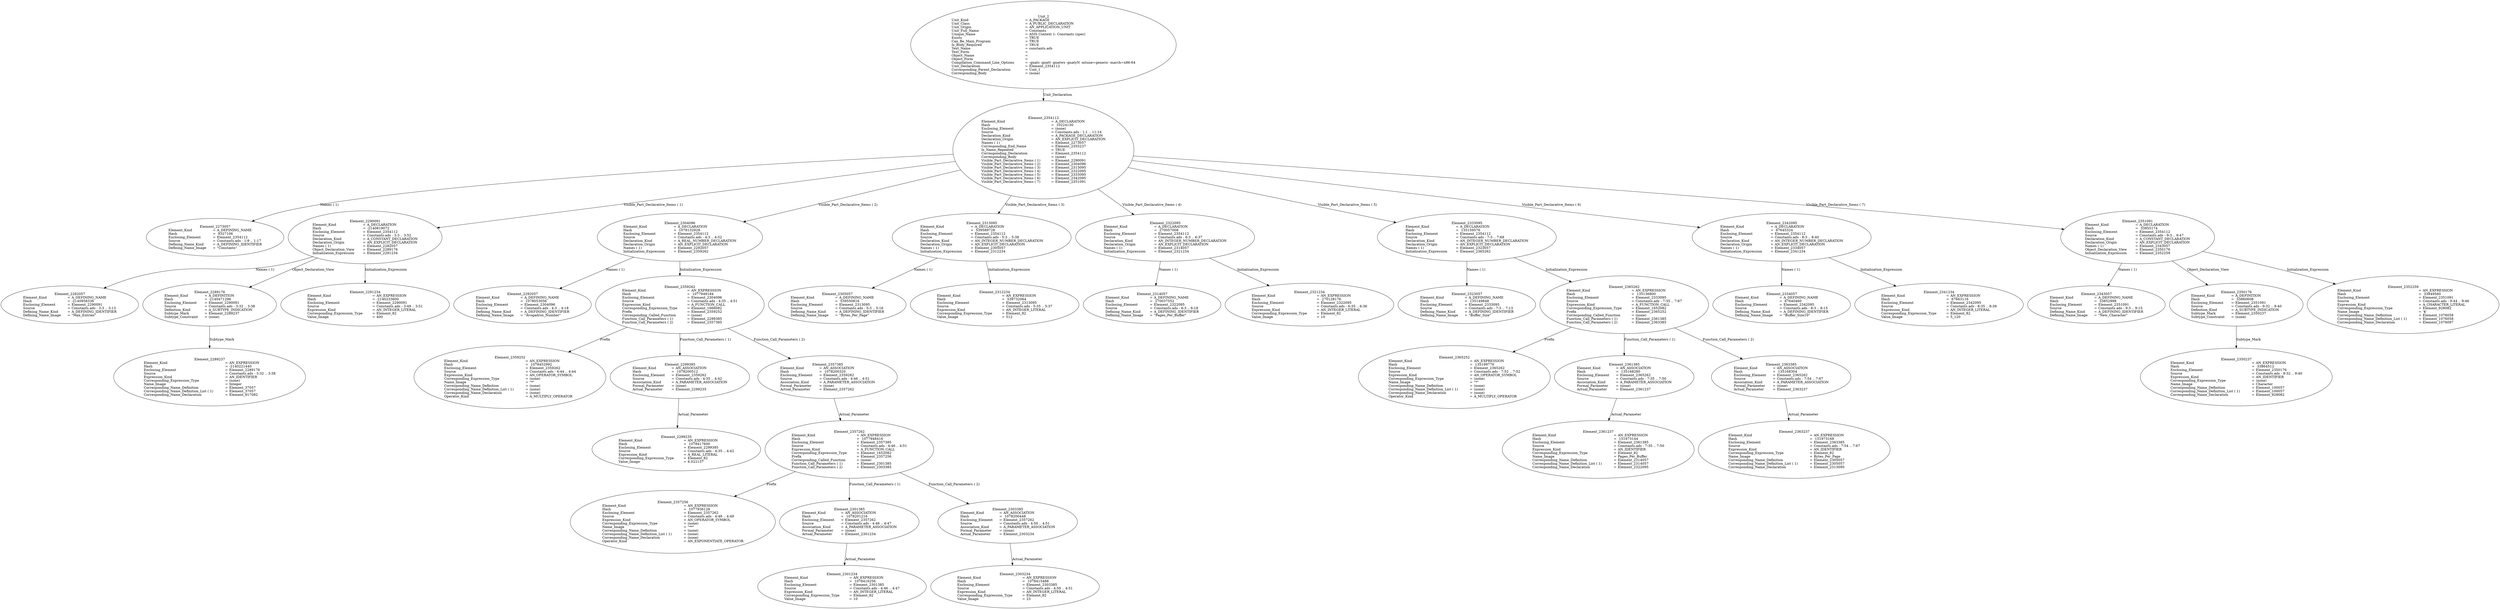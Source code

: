 digraph "constants.adt" {
  Unit_2 -> Element_2354112
      [ label=Unit_Declaration ];
  Unit_2
      [ label=<<TABLE BORDER="0" CELLBORDER="0" CELLSPACING="0" CELLPADDING="0"> 
          <TR><TD COLSPAN="3">Unit_2</TD></TR>
          <TR><TD ALIGN="LEFT">Unit_Kind   </TD><TD> = </TD><TD ALIGN="LEFT">A_PACKAGE</TD></TR>
          <TR><TD ALIGN="LEFT">Unit_Class   </TD><TD> = </TD><TD ALIGN="LEFT">A_PUBLIC_DECLARATION</TD></TR>
          <TR><TD ALIGN="LEFT">Unit_Origin   </TD><TD> = </TD><TD ALIGN="LEFT">AN_APPLICATION_UNIT</TD></TR>
          <TR><TD ALIGN="LEFT">Unit_Full_Name    </TD><TD> = </TD><TD ALIGN="LEFT">Constants</TD></TR>
          <TR><TD ALIGN="LEFT">Unique_Name   </TD><TD> = </TD><TD ALIGN="LEFT">ASIS Context 1: Constants (spec)</TD></TR>
          <TR><TD ALIGN="LEFT">Exists  </TD><TD> = </TD><TD ALIGN="LEFT">TRUE</TD></TR>
          <TR><TD ALIGN="LEFT">Can_Be_Main_Program     </TD><TD> = </TD><TD ALIGN="LEFT">TRUE</TD></TR>
          <TR><TD ALIGN="LEFT">Is_Body_Required     </TD><TD> = </TD><TD ALIGN="LEFT">TRUE</TD></TR>
          <TR><TD ALIGN="LEFT">Text_Name   </TD><TD> = </TD><TD ALIGN="LEFT">constants.ads</TD></TR>
          <TR><TD ALIGN="LEFT">Text_Form   </TD><TD> = </TD><TD ALIGN="LEFT"></TD></TR>
          <TR><TD ALIGN="LEFT">Object_Name   </TD><TD> = </TD><TD ALIGN="LEFT"></TD></TR>
          <TR><TD ALIGN="LEFT">Object_Form   </TD><TD> = </TD><TD ALIGN="LEFT"></TD></TR>
          <TR><TD ALIGN="LEFT">Compilation_Command_Line_Options         </TD><TD> = </TD><TD ALIGN="LEFT">-gnatc -gnatt -gnatws -gnatyN -mtune=generic -march=x86-64</TD></TR>
          <TR><TD ALIGN="LEFT">Unit_Declaration     </TD><TD> = </TD><TD ALIGN="LEFT">Element_2354112</TD></TR>
          <TR><TD ALIGN="LEFT">Corresponding_Parent_Declaration         </TD><TD> = </TD><TD ALIGN="LEFT">Unit_1</TD></TR>
          <TR><TD ALIGN="LEFT">Corresponding_Body     </TD><TD> = </TD><TD ALIGN="LEFT">(none)</TD></TR>
          </TABLE>> ];
  Element_2354112 -> Element_2273057
      [ label="Names ( 1)" ];
  Element_2354112 -> Element_2290091
      [ label="Visible_Part_Declarative_Items ( 1)" ];
  Element_2354112 -> Element_2304096
      [ label="Visible_Part_Declarative_Items ( 2)" ];
  Element_2354112 -> Element_2313095
      [ label="Visible_Part_Declarative_Items ( 3)" ];
  Element_2354112 -> Element_2322095
      [ label="Visible_Part_Declarative_Items ( 4)" ];
  Element_2354112 -> Element_2333095
      [ label="Visible_Part_Declarative_Items ( 5)" ];
  Element_2354112 -> Element_2342095
      [ label="Visible_Part_Declarative_Items ( 6)" ];
  Element_2354112 -> Element_2351091
      [ label="Visible_Part_Declarative_Items ( 7)" ];
  Element_2354112
      [ label=<<TABLE BORDER="0" CELLBORDER="0" CELLSPACING="0" CELLPADDING="0"> 
          <TR><TD COLSPAN="3">Element_2354112</TD></TR>
          <TR><TD ALIGN="LEFT">Element_Kind    </TD><TD> = </TD><TD ALIGN="LEFT">A_DECLARATION</TD></TR>
          <TR><TD ALIGN="LEFT">Hash  </TD><TD> = </TD><TD ALIGN="LEFT"> 10224130</TD></TR>
          <TR><TD ALIGN="LEFT">Enclosing_Element     </TD><TD> = </TD><TD ALIGN="LEFT">(none)</TD></TR>
          <TR><TD ALIGN="LEFT">Source  </TD><TD> = </TD><TD ALIGN="LEFT">Constants.ads - 1:1 .. 11:14</TD></TR>
          <TR><TD ALIGN="LEFT">Declaration_Kind     </TD><TD> = </TD><TD ALIGN="LEFT">A_PACKAGE_DECLARATION</TD></TR>
          <TR><TD ALIGN="LEFT">Declaration_Origin     </TD><TD> = </TD><TD ALIGN="LEFT">AN_EXPLICIT_DECLARATION</TD></TR>
          <TR><TD ALIGN="LEFT">Names ( 1)   </TD><TD> = </TD><TD ALIGN="LEFT">Element_2273057</TD></TR>
          <TR><TD ALIGN="LEFT">Corresponding_End_Name      </TD><TD> = </TD><TD ALIGN="LEFT">Element_2355237</TD></TR>
          <TR><TD ALIGN="LEFT">Is_Name_Repeated     </TD><TD> = </TD><TD ALIGN="LEFT">TRUE</TD></TR>
          <TR><TD ALIGN="LEFT">Corresponding_Declaration       </TD><TD> = </TD><TD ALIGN="LEFT">Element_2354112</TD></TR>
          <TR><TD ALIGN="LEFT">Corresponding_Body     </TD><TD> = </TD><TD ALIGN="LEFT">(none)</TD></TR>
          <TR><TD ALIGN="LEFT">Visible_Part_Declarative_Items ( 1)         </TD><TD> = </TD><TD ALIGN="LEFT">Element_2290091</TD></TR>
          <TR><TD ALIGN="LEFT">Visible_Part_Declarative_Items ( 2)         </TD><TD> = </TD><TD ALIGN="LEFT">Element_2304096</TD></TR>
          <TR><TD ALIGN="LEFT">Visible_Part_Declarative_Items ( 3)         </TD><TD> = </TD><TD ALIGN="LEFT">Element_2313095</TD></TR>
          <TR><TD ALIGN="LEFT">Visible_Part_Declarative_Items ( 4)         </TD><TD> = </TD><TD ALIGN="LEFT">Element_2322095</TD></TR>
          <TR><TD ALIGN="LEFT">Visible_Part_Declarative_Items ( 5)         </TD><TD> = </TD><TD ALIGN="LEFT">Element_2333095</TD></TR>
          <TR><TD ALIGN="LEFT">Visible_Part_Declarative_Items ( 6)         </TD><TD> = </TD><TD ALIGN="LEFT">Element_2342095</TD></TR>
          <TR><TD ALIGN="LEFT">Visible_Part_Declarative_Items ( 7)         </TD><TD> = </TD><TD ALIGN="LEFT">Element_2351091</TD></TR>
          </TABLE>> ];
  Element_2273057
      [ label=<<TABLE BORDER="0" CELLBORDER="0" CELLSPACING="0" CELLPADDING="0"> 
          <TR><TD COLSPAN="3">Element_2273057</TD></TR>
          <TR><TD ALIGN="LEFT">Element_Kind    </TD><TD> = </TD><TD ALIGN="LEFT">A_DEFINING_NAME</TD></TR>
          <TR><TD ALIGN="LEFT">Hash  </TD><TD> = </TD><TD ALIGN="LEFT"> 9327106</TD></TR>
          <TR><TD ALIGN="LEFT">Enclosing_Element     </TD><TD> = </TD><TD ALIGN="LEFT">Element_2354112</TD></TR>
          <TR><TD ALIGN="LEFT">Source  </TD><TD> = </TD><TD ALIGN="LEFT">Constants.ads - 1:9 .. 1:17</TD></TR>
          <TR><TD ALIGN="LEFT">Defining_Name_Kind     </TD><TD> = </TD><TD ALIGN="LEFT">A_DEFINING_IDENTIFIER</TD></TR>
          <TR><TD ALIGN="LEFT">Defining_Name_Image     </TD><TD> = </TD><TD ALIGN="LEFT">"Constants"</TD></TR>
          </TABLE>> ];
  Element_2290091 -> Element_2282057
      [ label="Names ( 1)" ];
  Element_2290091 -> Element_2289176
      [ label=Object_Declaration_View ];
  Element_2290091 -> Element_2291234
      [ label=Initialization_Expression ];
  Element_2290091
      [ label=<<TABLE BORDER="0" CELLBORDER="0" CELLSPACING="0" CELLPADDING="0"> 
          <TR><TD COLSPAN="3">Element_2290091</TD></TR>
          <TR><TD ALIGN="LEFT">Element_Kind    </TD><TD> = </TD><TD ALIGN="LEFT">A_DECLARATION</TD></TR>
          <TR><TD ALIGN="LEFT">Hash  </TD><TD> = </TD><TD ALIGN="LEFT">-2140819072</TD></TR>
          <TR><TD ALIGN="LEFT">Enclosing_Element     </TD><TD> = </TD><TD ALIGN="LEFT">Element_2354112</TD></TR>
          <TR><TD ALIGN="LEFT">Source  </TD><TD> = </TD><TD ALIGN="LEFT">Constants.ads - 3:3 .. 3:52</TD></TR>
          <TR><TD ALIGN="LEFT">Declaration_Kind     </TD><TD> = </TD><TD ALIGN="LEFT">A_CONSTANT_DECLARATION</TD></TR>
          <TR><TD ALIGN="LEFT">Declaration_Origin     </TD><TD> = </TD><TD ALIGN="LEFT">AN_EXPLICIT_DECLARATION</TD></TR>
          <TR><TD ALIGN="LEFT">Names ( 1)   </TD><TD> = </TD><TD ALIGN="LEFT">Element_2282057</TD></TR>
          <TR><TD ALIGN="LEFT">Object_Declaration_View      </TD><TD> = </TD><TD ALIGN="LEFT">Element_2289176</TD></TR>
          <TR><TD ALIGN="LEFT">Initialization_Expression       </TD><TD> = </TD><TD ALIGN="LEFT">Element_2291234</TD></TR>
          </TABLE>> ];
  Element_2282057
      [ label=<<TABLE BORDER="0" CELLBORDER="0" CELLSPACING="0" CELLPADDING="0"> 
          <TR><TD COLSPAN="3">Element_2282057</TD></TR>
          <TR><TD ALIGN="LEFT">Element_Kind    </TD><TD> = </TD><TD ALIGN="LEFT">A_DEFINING_NAME</TD></TR>
          <TR><TD ALIGN="LEFT">Hash  </TD><TD> = </TD><TD ALIGN="LEFT">-2140958336</TD></TR>
          <TR><TD ALIGN="LEFT">Enclosing_Element     </TD><TD> = </TD><TD ALIGN="LEFT">Element_2290091</TD></TR>
          <TR><TD ALIGN="LEFT">Source  </TD><TD> = </TD><TD ALIGN="LEFT">Constants.ads - 3:3 .. 3:13</TD></TR>
          <TR><TD ALIGN="LEFT">Defining_Name_Kind     </TD><TD> = </TD><TD ALIGN="LEFT">A_DEFINING_IDENTIFIER</TD></TR>
          <TR><TD ALIGN="LEFT">Defining_Name_Image     </TD><TD> = </TD><TD ALIGN="LEFT">"Max_Entries"</TD></TR>
          </TABLE>> ];
  Element_2289176 -> Element_2289237
      [ label=Subtype_Mark ];
  Element_2289176
      [ label=<<TABLE BORDER="0" CELLBORDER="0" CELLSPACING="0" CELLPADDING="0"> 
          <TR><TD COLSPAN="3">Element_2289176</TD></TR>
          <TR><TD ALIGN="LEFT">Element_Kind    </TD><TD> = </TD><TD ALIGN="LEFT">A_DEFINITION</TD></TR>
          <TR><TD ALIGN="LEFT">Hash  </TD><TD> = </TD><TD ALIGN="LEFT">-2140471296</TD></TR>
          <TR><TD ALIGN="LEFT">Enclosing_Element     </TD><TD> = </TD><TD ALIGN="LEFT">Element_2290091</TD></TR>
          <TR><TD ALIGN="LEFT">Source  </TD><TD> = </TD><TD ALIGN="LEFT">Constants.ads - 3:32 .. 3:38</TD></TR>
          <TR><TD ALIGN="LEFT">Definition_Kind    </TD><TD> = </TD><TD ALIGN="LEFT">A_SUBTYPE_INDICATION</TD></TR>
          <TR><TD ALIGN="LEFT">Subtype_Mark    </TD><TD> = </TD><TD ALIGN="LEFT">Element_2289237</TD></TR>
          <TR><TD ALIGN="LEFT">Subtype_Constraint     </TD><TD> = </TD><TD ALIGN="LEFT">(none)</TD></TR>
          </TABLE>> ];
  Element_2289237
      [ label=<<TABLE BORDER="0" CELLBORDER="0" CELLSPACING="0" CELLPADDING="0"> 
          <TR><TD COLSPAN="3">Element_2289237</TD></TR>
          <TR><TD ALIGN="LEFT">Element_Kind    </TD><TD> = </TD><TD ALIGN="LEFT">AN_EXPRESSION</TD></TR>
          <TR><TD ALIGN="LEFT">Hash  </TD><TD> = </TD><TD ALIGN="LEFT">-2140221440</TD></TR>
          <TR><TD ALIGN="LEFT">Enclosing_Element     </TD><TD> = </TD><TD ALIGN="LEFT">Element_2289176</TD></TR>
          <TR><TD ALIGN="LEFT">Source  </TD><TD> = </TD><TD ALIGN="LEFT">Constants.ads - 3:32 .. 3:38</TD></TR>
          <TR><TD ALIGN="LEFT">Expression_Kind    </TD><TD> = </TD><TD ALIGN="LEFT">AN_IDENTIFIER</TD></TR>
          <TR><TD ALIGN="LEFT">Corresponding_Expression_Type        </TD><TD> = </TD><TD ALIGN="LEFT">(none)</TD></TR>
          <TR><TD ALIGN="LEFT">Name_Image   </TD><TD> = </TD><TD ALIGN="LEFT">Integer</TD></TR>
          <TR><TD ALIGN="LEFT">Corresponding_Name_Definition        </TD><TD> = </TD><TD ALIGN="LEFT">Element_37057</TD></TR>
          <TR><TD ALIGN="LEFT">Corresponding_Name_Definition_List ( 1)          </TD><TD> = </TD><TD ALIGN="LEFT">Element_37057</TD></TR>
          <TR><TD ALIGN="LEFT">Corresponding_Name_Declaration        </TD><TD> = </TD><TD ALIGN="LEFT">Element_917082</TD></TR>
          </TABLE>> ];
  Element_2291234
      [ label=<<TABLE BORDER="0" CELLBORDER="0" CELLSPACING="0" CELLPADDING="0"> 
          <TR><TD COLSPAN="3">Element_2291234</TD></TR>
          <TR><TD ALIGN="LEFT">Element_Kind    </TD><TD> = </TD><TD ALIGN="LEFT">AN_EXPRESSION</TD></TR>
          <TR><TD ALIGN="LEFT">Hash  </TD><TD> = </TD><TD ALIGN="LEFT">-2140233600</TD></TR>
          <TR><TD ALIGN="LEFT">Enclosing_Element     </TD><TD> = </TD><TD ALIGN="LEFT">Element_2290091</TD></TR>
          <TR><TD ALIGN="LEFT">Source  </TD><TD> = </TD><TD ALIGN="LEFT">Constants.ads - 3:49 .. 3:51</TD></TR>
          <TR><TD ALIGN="LEFT">Expression_Kind    </TD><TD> = </TD><TD ALIGN="LEFT">AN_INTEGER_LITERAL</TD></TR>
          <TR><TD ALIGN="LEFT">Corresponding_Expression_Type        </TD><TD> = </TD><TD ALIGN="LEFT">Element_82</TD></TR>
          <TR><TD ALIGN="LEFT">Value_Image   </TD><TD> = </TD><TD ALIGN="LEFT">400</TD></TR>
          </TABLE>> ];
  Element_2304096 -> Element_2292057
      [ label="Names ( 1)" ];
  Element_2304096 -> Element_2359262
      [ label=Initialization_Expression ];
  Element_2304096
      [ label=<<TABLE BORDER="0" CELLBORDER="0" CELLSPACING="0" CELLPADDING="0"> 
          <TR><TD COLSPAN="3">Element_2304096</TD></TR>
          <TR><TD ALIGN="LEFT">Element_Kind    </TD><TD> = </TD><TD ALIGN="LEFT">A_DECLARATION</TD></TR>
          <TR><TD ALIGN="LEFT">Hash  </TD><TD> = </TD><TD ALIGN="LEFT"> 1078132928</TD></TR>
          <TR><TD ALIGN="LEFT">Enclosing_Element     </TD><TD> = </TD><TD ALIGN="LEFT">Element_2354112</TD></TR>
          <TR><TD ALIGN="LEFT">Source  </TD><TD> = </TD><TD ALIGN="LEFT">Constants.ads - 4:3 .. 4:52</TD></TR>
          <TR><TD ALIGN="LEFT">Declaration_Kind     </TD><TD> = </TD><TD ALIGN="LEFT">A_REAL_NUMBER_DECLARATION</TD></TR>
          <TR><TD ALIGN="LEFT">Declaration_Origin     </TD><TD> = </TD><TD ALIGN="LEFT">AN_EXPLICIT_DECLARATION</TD></TR>
          <TR><TD ALIGN="LEFT">Names ( 1)   </TD><TD> = </TD><TD ALIGN="LEFT">Element_2292057</TD></TR>
          <TR><TD ALIGN="LEFT">Initialization_Expression       </TD><TD> = </TD><TD ALIGN="LEFT">Element_2359262</TD></TR>
          </TABLE>> ];
  Element_2292057
      [ label=<<TABLE BORDER="0" CELLBORDER="0" CELLSPACING="0" CELLPADDING="0"> 
          <TR><TD COLSPAN="3">Element_2292057</TD></TR>
          <TR><TD ALIGN="LEFT">Element_Kind    </TD><TD> = </TD><TD ALIGN="LEFT">A_DEFINING_NAME</TD></TR>
          <TR><TD ALIGN="LEFT">Hash  </TD><TD> = </TD><TD ALIGN="LEFT"> 1078053056</TD></TR>
          <TR><TD ALIGN="LEFT">Enclosing_Element     </TD><TD> = </TD><TD ALIGN="LEFT">Element_2304096</TD></TR>
          <TR><TD ALIGN="LEFT">Source  </TD><TD> = </TD><TD ALIGN="LEFT">Constants.ads - 4:3 .. 4:18</TD></TR>
          <TR><TD ALIGN="LEFT">Defining_Name_Kind     </TD><TD> = </TD><TD ALIGN="LEFT">A_DEFINING_IDENTIFIER</TD></TR>
          <TR><TD ALIGN="LEFT">Defining_Name_Image     </TD><TD> = </TD><TD ALIGN="LEFT">"Avogadros_Number"</TD></TR>
          </TABLE>> ];
  Element_2359262 -> Element_2359252
      [ label=Prefix ];
  Element_2359262 -> Element_2299385
      [ label="Function_Call_Parameters ( 1)" ];
  Element_2359262 -> Element_2357385
      [ label="Function_Call_Parameters ( 2)" ];
  Element_2359262
      [ label=<<TABLE BORDER="0" CELLBORDER="0" CELLSPACING="0" CELLPADDING="0"> 
          <TR><TD COLSPAN="3">Element_2359262</TD></TR>
          <TR><TD ALIGN="LEFT">Element_Kind    </TD><TD> = </TD><TD ALIGN="LEFT">AN_EXPRESSION</TD></TR>
          <TR><TD ALIGN="LEFT">Hash  </TD><TD> = </TD><TD ALIGN="LEFT"> 1077949184</TD></TR>
          <TR><TD ALIGN="LEFT">Enclosing_Element     </TD><TD> = </TD><TD ALIGN="LEFT">Element_2304096</TD></TR>
          <TR><TD ALIGN="LEFT">Source  </TD><TD> = </TD><TD ALIGN="LEFT">Constants.ads - 4:35 .. 4:51</TD></TR>
          <TR><TD ALIGN="LEFT">Expression_Kind    </TD><TD> = </TD><TD ALIGN="LEFT">A_FUNCTION_CALL</TD></TR>
          <TR><TD ALIGN="LEFT">Corresponding_Expression_Type        </TD><TD> = </TD><TD ALIGN="LEFT">Element_1666082</TD></TR>
          <TR><TD ALIGN="LEFT">Prefix  </TD><TD> = </TD><TD ALIGN="LEFT">Element_2359252</TD></TR>
          <TR><TD ALIGN="LEFT">Corresponding_Called_Function        </TD><TD> = </TD><TD ALIGN="LEFT">(none)</TD></TR>
          <TR><TD ALIGN="LEFT">Function_Call_Parameters ( 1)        </TD><TD> = </TD><TD ALIGN="LEFT">Element_2299385</TD></TR>
          <TR><TD ALIGN="LEFT">Function_Call_Parameters ( 2)        </TD><TD> = </TD><TD ALIGN="LEFT">Element_2357385</TD></TR>
          </TABLE>> ];
  Element_2299385 -> Element_2299235
      [ label=Actual_Parameter ];
  Element_2299385
      [ label=<<TABLE BORDER="0" CELLBORDER="0" CELLSPACING="0" CELLPADDING="0"> 
          <TR><TD COLSPAN="3">Element_2299385</TD></TR>
          <TR><TD ALIGN="LEFT">Element_Kind    </TD><TD> = </TD><TD ALIGN="LEFT">AN_ASSOCIATION</TD></TR>
          <TR><TD ALIGN="LEFT">Hash  </TD><TD> = </TD><TD ALIGN="LEFT"> 1078200512</TD></TR>
          <TR><TD ALIGN="LEFT">Enclosing_Element     </TD><TD> = </TD><TD ALIGN="LEFT">Element_2359262</TD></TR>
          <TR><TD ALIGN="LEFT">Source  </TD><TD> = </TD><TD ALIGN="LEFT">Constants.ads - 4:35 .. 4:42</TD></TR>
          <TR><TD ALIGN="LEFT">Association_Kind     </TD><TD> = </TD><TD ALIGN="LEFT">A_PARAMETER_ASSOCIATION</TD></TR>
          <TR><TD ALIGN="LEFT">Formal_Parameter     </TD><TD> = </TD><TD ALIGN="LEFT">(none)</TD></TR>
          <TR><TD ALIGN="LEFT">Actual_Parameter     </TD><TD> = </TD><TD ALIGN="LEFT">Element_2299235</TD></TR>
          </TABLE>> ];
  Element_2299235
      [ label=<<TABLE BORDER="0" CELLBORDER="0" CELLSPACING="0" CELLPADDING="0"> 
          <TR><TD COLSPAN="3">Element_2299235</TD></TR>
          <TR><TD ALIGN="LEFT">Element_Kind    </TD><TD> = </TD><TD ALIGN="LEFT">AN_EXPRESSION</TD></TR>
          <TR><TD ALIGN="LEFT">Hash  </TD><TD> = </TD><TD ALIGN="LEFT"> 1078417600</TD></TR>
          <TR><TD ALIGN="LEFT">Enclosing_Element     </TD><TD> = </TD><TD ALIGN="LEFT">Element_2299385</TD></TR>
          <TR><TD ALIGN="LEFT">Source  </TD><TD> = </TD><TD ALIGN="LEFT">Constants.ads - 4:35 .. 4:42</TD></TR>
          <TR><TD ALIGN="LEFT">Expression_Kind    </TD><TD> = </TD><TD ALIGN="LEFT">A_REAL_LITERAL</TD></TR>
          <TR><TD ALIGN="LEFT">Corresponding_Expression_Type        </TD><TD> = </TD><TD ALIGN="LEFT">Element_82</TD></TR>
          <TR><TD ALIGN="LEFT">Value_Image   </TD><TD> = </TD><TD ALIGN="LEFT">6.022137</TD></TR>
          </TABLE>> ];
  Element_2359252
      [ label=<<TABLE BORDER="0" CELLBORDER="0" CELLSPACING="0" CELLPADDING="0"> 
          <TR><TD COLSPAN="3">Element_2359252</TD></TR>
          <TR><TD ALIGN="LEFT">Element_Kind    </TD><TD> = </TD><TD ALIGN="LEFT">AN_EXPRESSION</TD></TR>
          <TR><TD ALIGN="LEFT">Hash  </TD><TD> = </TD><TD ALIGN="LEFT"> 1078452992</TD></TR>
          <TR><TD ALIGN="LEFT">Enclosing_Element     </TD><TD> = </TD><TD ALIGN="LEFT">Element_2359262</TD></TR>
          <TR><TD ALIGN="LEFT">Source  </TD><TD> = </TD><TD ALIGN="LEFT">Constants.ads - 4:44 .. 4:44</TD></TR>
          <TR><TD ALIGN="LEFT">Expression_Kind    </TD><TD> = </TD><TD ALIGN="LEFT">AN_OPERATOR_SYMBOL</TD></TR>
          <TR><TD ALIGN="LEFT">Corresponding_Expression_Type        </TD><TD> = </TD><TD ALIGN="LEFT">(none)</TD></TR>
          <TR><TD ALIGN="LEFT">Name_Image   </TD><TD> = </TD><TD ALIGN="LEFT">"*"</TD></TR>
          <TR><TD ALIGN="LEFT">Corresponding_Name_Definition        </TD><TD> = </TD><TD ALIGN="LEFT">(none)</TD></TR>
          <TR><TD ALIGN="LEFT">Corresponding_Name_Definition_List ( 1)          </TD><TD> = </TD><TD ALIGN="LEFT">(none)</TD></TR>
          <TR><TD ALIGN="LEFT">Corresponding_Name_Declaration        </TD><TD> = </TD><TD ALIGN="LEFT">(none)</TD></TR>
          <TR><TD ALIGN="LEFT">Operator_Kind    </TD><TD> = </TD><TD ALIGN="LEFT">A_MULTIPLY_OPERATOR</TD></TR>
          </TABLE>> ];
  Element_2357385 -> Element_2357262
      [ label=Actual_Parameter ];
  Element_2357385
      [ label=<<TABLE BORDER="0" CELLBORDER="0" CELLSPACING="0" CELLPADDING="0"> 
          <TR><TD COLSPAN="3">Element_2357385</TD></TR>
          <TR><TD ALIGN="LEFT">Element_Kind    </TD><TD> = </TD><TD ALIGN="LEFT">AN_ASSOCIATION</TD></TR>
          <TR><TD ALIGN="LEFT">Hash  </TD><TD> = </TD><TD ALIGN="LEFT"> 1078200320</TD></TR>
          <TR><TD ALIGN="LEFT">Enclosing_Element     </TD><TD> = </TD><TD ALIGN="LEFT">Element_2359262</TD></TR>
          <TR><TD ALIGN="LEFT">Source  </TD><TD> = </TD><TD ALIGN="LEFT">Constants.ads - 4:46 .. 4:51</TD></TR>
          <TR><TD ALIGN="LEFT">Association_Kind     </TD><TD> = </TD><TD ALIGN="LEFT">A_PARAMETER_ASSOCIATION</TD></TR>
          <TR><TD ALIGN="LEFT">Formal_Parameter     </TD><TD> = </TD><TD ALIGN="LEFT">(none)</TD></TR>
          <TR><TD ALIGN="LEFT">Actual_Parameter     </TD><TD> = </TD><TD ALIGN="LEFT">Element_2357262</TD></TR>
          </TABLE>> ];
  Element_2357262 -> Element_2357256
      [ label=Prefix ];
  Element_2357262 -> Element_2301385
      [ label="Function_Call_Parameters ( 1)" ];
  Element_2357262 -> Element_2303385
      [ label="Function_Call_Parameters ( 2)" ];
  Element_2357262
      [ label=<<TABLE BORDER="0" CELLBORDER="0" CELLSPACING="0" CELLPADDING="0"> 
          <TR><TD COLSPAN="3">Element_2357262</TD></TR>
          <TR><TD ALIGN="LEFT">Element_Kind    </TD><TD> = </TD><TD ALIGN="LEFT">AN_EXPRESSION</TD></TR>
          <TR><TD ALIGN="LEFT">Hash  </TD><TD> = </TD><TD ALIGN="LEFT"> 1077948416</TD></TR>
          <TR><TD ALIGN="LEFT">Enclosing_Element     </TD><TD> = </TD><TD ALIGN="LEFT">Element_2357385</TD></TR>
          <TR><TD ALIGN="LEFT">Source  </TD><TD> = </TD><TD ALIGN="LEFT">Constants.ads - 4:46 .. 4:51</TD></TR>
          <TR><TD ALIGN="LEFT">Expression_Kind    </TD><TD> = </TD><TD ALIGN="LEFT">A_FUNCTION_CALL</TD></TR>
          <TR><TD ALIGN="LEFT">Corresponding_Expression_Type        </TD><TD> = </TD><TD ALIGN="LEFT">Element_1652082</TD></TR>
          <TR><TD ALIGN="LEFT">Prefix  </TD><TD> = </TD><TD ALIGN="LEFT">Element_2357256</TD></TR>
          <TR><TD ALIGN="LEFT">Corresponding_Called_Function        </TD><TD> = </TD><TD ALIGN="LEFT">(none)</TD></TR>
          <TR><TD ALIGN="LEFT">Function_Call_Parameters ( 1)        </TD><TD> = </TD><TD ALIGN="LEFT">Element_2301385</TD></TR>
          <TR><TD ALIGN="LEFT">Function_Call_Parameters ( 2)        </TD><TD> = </TD><TD ALIGN="LEFT">Element_2303385</TD></TR>
          </TABLE>> ];
  Element_2301385 -> Element_2301234
      [ label=Actual_Parameter ];
  Element_2301385
      [ label=<<TABLE BORDER="0" CELLBORDER="0" CELLSPACING="0" CELLPADDING="0"> 
          <TR><TD COLSPAN="3">Element_2301385</TD></TR>
          <TR><TD ALIGN="LEFT">Element_Kind    </TD><TD> = </TD><TD ALIGN="LEFT">AN_ASSOCIATION</TD></TR>
          <TR><TD ALIGN="LEFT">Hash  </TD><TD> = </TD><TD ALIGN="LEFT"> 1078201216</TD></TR>
          <TR><TD ALIGN="LEFT">Enclosing_Element     </TD><TD> = </TD><TD ALIGN="LEFT">Element_2357262</TD></TR>
          <TR><TD ALIGN="LEFT">Source  </TD><TD> = </TD><TD ALIGN="LEFT">Constants.ads - 4:46 .. 4:47</TD></TR>
          <TR><TD ALIGN="LEFT">Association_Kind     </TD><TD> = </TD><TD ALIGN="LEFT">A_PARAMETER_ASSOCIATION</TD></TR>
          <TR><TD ALIGN="LEFT">Formal_Parameter     </TD><TD> = </TD><TD ALIGN="LEFT">(none)</TD></TR>
          <TR><TD ALIGN="LEFT">Actual_Parameter     </TD><TD> = </TD><TD ALIGN="LEFT">Element_2301234</TD></TR>
          </TABLE>> ];
  Element_2301234
      [ label=<<TABLE BORDER="0" CELLBORDER="0" CELLSPACING="0" CELLPADDING="0"> 
          <TR><TD COLSPAN="3">Element_2301234</TD></TR>
          <TR><TD ALIGN="LEFT">Element_Kind    </TD><TD> = </TD><TD ALIGN="LEFT">AN_EXPRESSION</TD></TR>
          <TR><TD ALIGN="LEFT">Hash  </TD><TD> = </TD><TD ALIGN="LEFT"> 1078416256</TD></TR>
          <TR><TD ALIGN="LEFT">Enclosing_Element     </TD><TD> = </TD><TD ALIGN="LEFT">Element_2301385</TD></TR>
          <TR><TD ALIGN="LEFT">Source  </TD><TD> = </TD><TD ALIGN="LEFT">Constants.ads - 4:46 .. 4:47</TD></TR>
          <TR><TD ALIGN="LEFT">Expression_Kind    </TD><TD> = </TD><TD ALIGN="LEFT">AN_INTEGER_LITERAL</TD></TR>
          <TR><TD ALIGN="LEFT">Corresponding_Expression_Type        </TD><TD> = </TD><TD ALIGN="LEFT">Element_82</TD></TR>
          <TR><TD ALIGN="LEFT">Value_Image   </TD><TD> = </TD><TD ALIGN="LEFT">10</TD></TR>
          </TABLE>> ];
  Element_2357256
      [ label=<<TABLE BORDER="0" CELLBORDER="0" CELLSPACING="0" CELLPADDING="0"> 
          <TR><TD COLSPAN="3">Element_2357256</TD></TR>
          <TR><TD ALIGN="LEFT">Element_Kind    </TD><TD> = </TD><TD ALIGN="LEFT">AN_EXPRESSION</TD></TR>
          <TR><TD ALIGN="LEFT">Hash  </TD><TD> = </TD><TD ALIGN="LEFT"> 1077936128</TD></TR>
          <TR><TD ALIGN="LEFT">Enclosing_Element     </TD><TD> = </TD><TD ALIGN="LEFT">Element_2357262</TD></TR>
          <TR><TD ALIGN="LEFT">Source  </TD><TD> = </TD><TD ALIGN="LEFT">Constants.ads - 4:48 .. 4:49</TD></TR>
          <TR><TD ALIGN="LEFT">Expression_Kind    </TD><TD> = </TD><TD ALIGN="LEFT">AN_OPERATOR_SYMBOL</TD></TR>
          <TR><TD ALIGN="LEFT">Corresponding_Expression_Type        </TD><TD> = </TD><TD ALIGN="LEFT">(none)</TD></TR>
          <TR><TD ALIGN="LEFT">Name_Image   </TD><TD> = </TD><TD ALIGN="LEFT">"**"</TD></TR>
          <TR><TD ALIGN="LEFT">Corresponding_Name_Definition        </TD><TD> = </TD><TD ALIGN="LEFT">(none)</TD></TR>
          <TR><TD ALIGN="LEFT">Corresponding_Name_Definition_List ( 1)          </TD><TD> = </TD><TD ALIGN="LEFT">(none)</TD></TR>
          <TR><TD ALIGN="LEFT">Corresponding_Name_Declaration        </TD><TD> = </TD><TD ALIGN="LEFT">(none)</TD></TR>
          <TR><TD ALIGN="LEFT">Operator_Kind    </TD><TD> = </TD><TD ALIGN="LEFT">AN_EXPONENTIATE_OPERATOR</TD></TR>
          </TABLE>> ];
  Element_2303385 -> Element_2303234
      [ label=Actual_Parameter ];
  Element_2303385
      [ label=<<TABLE BORDER="0" CELLBORDER="0" CELLSPACING="0" CELLPADDING="0"> 
          <TR><TD COLSPAN="3">Element_2303385</TD></TR>
          <TR><TD ALIGN="LEFT">Element_Kind    </TD><TD> = </TD><TD ALIGN="LEFT">AN_ASSOCIATION</TD></TR>
          <TR><TD ALIGN="LEFT">Hash  </TD><TD> = </TD><TD ALIGN="LEFT"> 1078200448</TD></TR>
          <TR><TD ALIGN="LEFT">Enclosing_Element     </TD><TD> = </TD><TD ALIGN="LEFT">Element_2357262</TD></TR>
          <TR><TD ALIGN="LEFT">Source  </TD><TD> = </TD><TD ALIGN="LEFT">Constants.ads - 4:50 .. 4:51</TD></TR>
          <TR><TD ALIGN="LEFT">Association_Kind     </TD><TD> = </TD><TD ALIGN="LEFT">A_PARAMETER_ASSOCIATION</TD></TR>
          <TR><TD ALIGN="LEFT">Formal_Parameter     </TD><TD> = </TD><TD ALIGN="LEFT">(none)</TD></TR>
          <TR><TD ALIGN="LEFT">Actual_Parameter     </TD><TD> = </TD><TD ALIGN="LEFT">Element_2303234</TD></TR>
          </TABLE>> ];
  Element_2303234
      [ label=<<TABLE BORDER="0" CELLBORDER="0" CELLSPACING="0" CELLPADDING="0"> 
          <TR><TD COLSPAN="3">Element_2303234</TD></TR>
          <TR><TD ALIGN="LEFT">Element_Kind    </TD><TD> = </TD><TD ALIGN="LEFT">AN_EXPRESSION</TD></TR>
          <TR><TD ALIGN="LEFT">Hash  </TD><TD> = </TD><TD ALIGN="LEFT"> 1078415488</TD></TR>
          <TR><TD ALIGN="LEFT">Enclosing_Element     </TD><TD> = </TD><TD ALIGN="LEFT">Element_2303385</TD></TR>
          <TR><TD ALIGN="LEFT">Source  </TD><TD> = </TD><TD ALIGN="LEFT">Constants.ads - 4:50 .. 4:51</TD></TR>
          <TR><TD ALIGN="LEFT">Expression_Kind    </TD><TD> = </TD><TD ALIGN="LEFT">AN_INTEGER_LITERAL</TD></TR>
          <TR><TD ALIGN="LEFT">Corresponding_Expression_Type        </TD><TD> = </TD><TD ALIGN="LEFT">Element_82</TD></TR>
          <TR><TD ALIGN="LEFT">Value_Image   </TD><TD> = </TD><TD ALIGN="LEFT">23</TD></TR>
          </TABLE>> ];
  Element_2313095 -> Element_2305057
      [ label="Names ( 1)" ];
  Element_2313095 -> Element_2312234
      [ label=Initialization_Expression ];
  Element_2313095
      [ label=<<TABLE BORDER="0" CELLBORDER="0" CELLSPACING="0" CELLPADDING="0"> 
          <TR><TD COLSPAN="3">Element_2313095</TD></TR>
          <TR><TD ALIGN="LEFT">Element_Kind    </TD><TD> = </TD><TD ALIGN="LEFT">A_DECLARATION</TD></TR>
          <TR><TD ALIGN="LEFT">Hash  </TD><TD> = </TD><TD ALIGN="LEFT"> 539589728</TD></TR>
          <TR><TD ALIGN="LEFT">Enclosing_Element     </TD><TD> = </TD><TD ALIGN="LEFT">Element_2354112</TD></TR>
          <TR><TD ALIGN="LEFT">Source  </TD><TD> = </TD><TD ALIGN="LEFT">Constants.ads - 5:3 .. 5:38</TD></TR>
          <TR><TD ALIGN="LEFT">Declaration_Kind     </TD><TD> = </TD><TD ALIGN="LEFT">AN_INTEGER_NUMBER_DECLARATION</TD></TR>
          <TR><TD ALIGN="LEFT">Declaration_Origin     </TD><TD> = </TD><TD ALIGN="LEFT">AN_EXPLICIT_DECLARATION</TD></TR>
          <TR><TD ALIGN="LEFT">Names ( 1)   </TD><TD> = </TD><TD ALIGN="LEFT">Element_2305057</TD></TR>
          <TR><TD ALIGN="LEFT">Initialization_Expression       </TD><TD> = </TD><TD ALIGN="LEFT">Element_2312234</TD></TR>
          </TABLE>> ];
  Element_2305057
      [ label=<<TABLE BORDER="0" CELLBORDER="0" CELLSPACING="0" CELLPADDING="0"> 
          <TR><TD COLSPAN="3">Element_2305057</TD></TR>
          <TR><TD ALIGN="LEFT">Element_Kind    </TD><TD> = </TD><TD ALIGN="LEFT">A_DEFINING_NAME</TD></TR>
          <TR><TD ALIGN="LEFT">Hash  </TD><TD> = </TD><TD ALIGN="LEFT"> 539550816</TD></TR>
          <TR><TD ALIGN="LEFT">Enclosing_Element     </TD><TD> = </TD><TD ALIGN="LEFT">Element_2313095</TD></TR>
          <TR><TD ALIGN="LEFT">Source  </TD><TD> = </TD><TD ALIGN="LEFT">Constants.ads - 5:3 .. 5:16</TD></TR>
          <TR><TD ALIGN="LEFT">Defining_Name_Kind     </TD><TD> = </TD><TD ALIGN="LEFT">A_DEFINING_IDENTIFIER</TD></TR>
          <TR><TD ALIGN="LEFT">Defining_Name_Image     </TD><TD> = </TD><TD ALIGN="LEFT">"Bytes_Per_Page"</TD></TR>
          </TABLE>> ];
  Element_2312234
      [ label=<<TABLE BORDER="0" CELLBORDER="0" CELLSPACING="0" CELLPADDING="0"> 
          <TR><TD COLSPAN="3">Element_2312234</TD></TR>
          <TR><TD ALIGN="LEFT">Element_Kind    </TD><TD> = </TD><TD ALIGN="LEFT">AN_EXPRESSION</TD></TR>
          <TR><TD ALIGN="LEFT">Hash  </TD><TD> = </TD><TD ALIGN="LEFT"> 539732064</TD></TR>
          <TR><TD ALIGN="LEFT">Enclosing_Element     </TD><TD> = </TD><TD ALIGN="LEFT">Element_2313095</TD></TR>
          <TR><TD ALIGN="LEFT">Source  </TD><TD> = </TD><TD ALIGN="LEFT">Constants.ads - 5:35 .. 5:37</TD></TR>
          <TR><TD ALIGN="LEFT">Expression_Kind    </TD><TD> = </TD><TD ALIGN="LEFT">AN_INTEGER_LITERAL</TD></TR>
          <TR><TD ALIGN="LEFT">Corresponding_Expression_Type        </TD><TD> = </TD><TD ALIGN="LEFT">Element_82</TD></TR>
          <TR><TD ALIGN="LEFT">Value_Image   </TD><TD> = </TD><TD ALIGN="LEFT">512</TD></TR>
          </TABLE>> ];
  Element_2322095 -> Element_2314057
      [ label="Names ( 1)" ];
  Element_2322095 -> Element_2321234
      [ label=Initialization_Expression ];
  Element_2322095
      [ label=<<TABLE BORDER="0" CELLBORDER="0" CELLSPACING="0" CELLPADDING="0"> 
          <TR><TD COLSPAN="3">Element_2322095</TD></TR>
          <TR><TD ALIGN="LEFT">Element_Kind    </TD><TD> = </TD><TD ALIGN="LEFT">A_DECLARATION</TD></TR>
          <TR><TD ALIGN="LEFT">Hash  </TD><TD> = </TD><TD ALIGN="LEFT"> 270057008</TD></TR>
          <TR><TD ALIGN="LEFT">Enclosing_Element     </TD><TD> = </TD><TD ALIGN="LEFT">Element_2354112</TD></TR>
          <TR><TD ALIGN="LEFT">Source  </TD><TD> = </TD><TD ALIGN="LEFT">Constants.ads - 6:3 .. 6:37</TD></TR>
          <TR><TD ALIGN="LEFT">Declaration_Kind     </TD><TD> = </TD><TD ALIGN="LEFT">AN_INTEGER_NUMBER_DECLARATION</TD></TR>
          <TR><TD ALIGN="LEFT">Declaration_Origin     </TD><TD> = </TD><TD ALIGN="LEFT">AN_EXPLICIT_DECLARATION</TD></TR>
          <TR><TD ALIGN="LEFT">Names ( 1)   </TD><TD> = </TD><TD ALIGN="LEFT">Element_2314057</TD></TR>
          <TR><TD ALIGN="LEFT">Initialization_Expression       </TD><TD> = </TD><TD ALIGN="LEFT">Element_2321234</TD></TR>
          </TABLE>> ];
  Element_2314057
      [ label=<<TABLE BORDER="0" CELLBORDER="0" CELLSPACING="0" CELLPADDING="0"> 
          <TR><TD COLSPAN="3">Element_2314057</TD></TR>
          <TR><TD ALIGN="LEFT">Element_Kind    </TD><TD> = </TD><TD ALIGN="LEFT">A_DEFINING_NAME</TD></TR>
          <TR><TD ALIGN="LEFT">Hash  </TD><TD> = </TD><TD ALIGN="LEFT"> 270037552</TD></TR>
          <TR><TD ALIGN="LEFT">Enclosing_Element     </TD><TD> = </TD><TD ALIGN="LEFT">Element_2322095</TD></TR>
          <TR><TD ALIGN="LEFT">Source  </TD><TD> = </TD><TD ALIGN="LEFT">Constants.ads - 6:3 .. 6:18</TD></TR>
          <TR><TD ALIGN="LEFT">Defining_Name_Kind     </TD><TD> = </TD><TD ALIGN="LEFT">A_DEFINING_IDENTIFIER</TD></TR>
          <TR><TD ALIGN="LEFT">Defining_Name_Image     </TD><TD> = </TD><TD ALIGN="LEFT">"Pages_Per_Buffer"</TD></TR>
          </TABLE>> ];
  Element_2321234
      [ label=<<TABLE BORDER="0" CELLBORDER="0" CELLSPACING="0" CELLPADDING="0"> 
          <TR><TD COLSPAN="3">Element_2321234</TD></TR>
          <TR><TD ALIGN="LEFT">Element_Kind    </TD><TD> = </TD><TD ALIGN="LEFT">AN_EXPRESSION</TD></TR>
          <TR><TD ALIGN="LEFT">Hash  </TD><TD> = </TD><TD ALIGN="LEFT"> 270128176</TD></TR>
          <TR><TD ALIGN="LEFT">Enclosing_Element     </TD><TD> = </TD><TD ALIGN="LEFT">Element_2322095</TD></TR>
          <TR><TD ALIGN="LEFT">Source  </TD><TD> = </TD><TD ALIGN="LEFT">Constants.ads - 6:35 .. 6:36</TD></TR>
          <TR><TD ALIGN="LEFT">Expression_Kind    </TD><TD> = </TD><TD ALIGN="LEFT">AN_INTEGER_LITERAL</TD></TR>
          <TR><TD ALIGN="LEFT">Corresponding_Expression_Type        </TD><TD> = </TD><TD ALIGN="LEFT">Element_82</TD></TR>
          <TR><TD ALIGN="LEFT">Value_Image   </TD><TD> = </TD><TD ALIGN="LEFT">10</TD></TR>
          </TABLE>> ];
  Element_2333095 -> Element_2323057
      [ label="Names ( 1)" ];
  Element_2333095 -> Element_2365262
      [ label=Initialization_Expression ];
  Element_2333095
      [ label=<<TABLE BORDER="0" CELLBORDER="0" CELLSPACING="0" CELLPADDING="0"> 
          <TR><TD COLSPAN="3">Element_2333095</TD></TR>
          <TR><TD ALIGN="LEFT">Element_Kind    </TD><TD> = </TD><TD ALIGN="LEFT">A_DECLARATION</TD></TR>
          <TR><TD ALIGN="LEFT">Hash  </TD><TD> = </TD><TD ALIGN="LEFT"> 135159576</TD></TR>
          <TR><TD ALIGN="LEFT">Enclosing_Element     </TD><TD> = </TD><TD ALIGN="LEFT">Element_2354112</TD></TR>
          <TR><TD ALIGN="LEFT">Source  </TD><TD> = </TD><TD ALIGN="LEFT">Constants.ads - 7:3 .. 7:68</TD></TR>
          <TR><TD ALIGN="LEFT">Declaration_Kind     </TD><TD> = </TD><TD ALIGN="LEFT">AN_INTEGER_NUMBER_DECLARATION</TD></TR>
          <TR><TD ALIGN="LEFT">Declaration_Origin     </TD><TD> = </TD><TD ALIGN="LEFT">AN_EXPLICIT_DECLARATION</TD></TR>
          <TR><TD ALIGN="LEFT">Names ( 1)   </TD><TD> = </TD><TD ALIGN="LEFT">Element_2323057</TD></TR>
          <TR><TD ALIGN="LEFT">Initialization_Expression       </TD><TD> = </TD><TD ALIGN="LEFT">Element_2365262</TD></TR>
          </TABLE>> ];
  Element_2323057
      [ label=<<TABLE BORDER="0" CELLBORDER="0" CELLSPACING="0" CELLPADDING="0"> 
          <TR><TD COLSPAN="3">Element_2323057</TD></TR>
          <TR><TD ALIGN="LEFT">Element_Kind    </TD><TD> = </TD><TD ALIGN="LEFT">A_DEFINING_NAME</TD></TR>
          <TR><TD ALIGN="LEFT">Hash  </TD><TD> = </TD><TD ALIGN="LEFT"> 135149848</TD></TR>
          <TR><TD ALIGN="LEFT">Enclosing_Element     </TD><TD> = </TD><TD ALIGN="LEFT">Element_2333095</TD></TR>
          <TR><TD ALIGN="LEFT">Source  </TD><TD> = </TD><TD ALIGN="LEFT">Constants.ads - 7:3 .. 7:13</TD></TR>
          <TR><TD ALIGN="LEFT">Defining_Name_Kind     </TD><TD> = </TD><TD ALIGN="LEFT">A_DEFINING_IDENTIFIER</TD></TR>
          <TR><TD ALIGN="LEFT">Defining_Name_Image     </TD><TD> = </TD><TD ALIGN="LEFT">"Buffer_Size"</TD></TR>
          </TABLE>> ];
  Element_2365262 -> Element_2365252
      [ label=Prefix ];
  Element_2365262 -> Element_2361385
      [ label="Function_Call_Parameters ( 1)" ];
  Element_2365262 -> Element_2363385
      [ label="Function_Call_Parameters ( 2)" ];
  Element_2365262
      [ label=<<TABLE BORDER="0" CELLBORDER="0" CELLSPACING="0" CELLPADDING="0"> 
          <TR><TD COLSPAN="3">Element_2365262</TD></TR>
          <TR><TD ALIGN="LEFT">Element_Kind    </TD><TD> = </TD><TD ALIGN="LEFT">AN_EXPRESSION</TD></TR>
          <TR><TD ALIGN="LEFT">Hash  </TD><TD> = </TD><TD ALIGN="LEFT"> 135136800</TD></TR>
          <TR><TD ALIGN="LEFT">Enclosing_Element     </TD><TD> = </TD><TD ALIGN="LEFT">Element_2333095</TD></TR>
          <TR><TD ALIGN="LEFT">Source  </TD><TD> = </TD><TD ALIGN="LEFT">Constants.ads - 7:35 .. 7:67</TD></TR>
          <TR><TD ALIGN="LEFT">Expression_Kind    </TD><TD> = </TD><TD ALIGN="LEFT">A_FUNCTION_CALL</TD></TR>
          <TR><TD ALIGN="LEFT">Corresponding_Expression_Type        </TD><TD> = </TD><TD ALIGN="LEFT">Element_1652082</TD></TR>
          <TR><TD ALIGN="LEFT">Prefix  </TD><TD> = </TD><TD ALIGN="LEFT">Element_2365252</TD></TR>
          <TR><TD ALIGN="LEFT">Corresponding_Called_Function        </TD><TD> = </TD><TD ALIGN="LEFT">(none)</TD></TR>
          <TR><TD ALIGN="LEFT">Function_Call_Parameters ( 1)        </TD><TD> = </TD><TD ALIGN="LEFT">Element_2361385</TD></TR>
          <TR><TD ALIGN="LEFT">Function_Call_Parameters ( 2)        </TD><TD> = </TD><TD ALIGN="LEFT">Element_2363385</TD></TR>
          </TABLE>> ];
  Element_2361385 -> Element_2361237
      [ label=Actual_Parameter ];
  Element_2361385
      [ label=<<TABLE BORDER="0" CELLBORDER="0" CELLSPACING="0" CELLPADDING="0"> 
          <TR><TD COLSPAN="3">Element_2361385</TD></TR>
          <TR><TD ALIGN="LEFT">Element_Kind    </TD><TD> = </TD><TD ALIGN="LEFT">AN_ASSOCIATION</TD></TR>
          <TR><TD ALIGN="LEFT">Hash  </TD><TD> = </TD><TD ALIGN="LEFT"> 135168280</TD></TR>
          <TR><TD ALIGN="LEFT">Enclosing_Element     </TD><TD> = </TD><TD ALIGN="LEFT">Element_2365262</TD></TR>
          <TR><TD ALIGN="LEFT">Source  </TD><TD> = </TD><TD ALIGN="LEFT">Constants.ads - 7:35 .. 7:50</TD></TR>
          <TR><TD ALIGN="LEFT">Association_Kind     </TD><TD> = </TD><TD ALIGN="LEFT">A_PARAMETER_ASSOCIATION</TD></TR>
          <TR><TD ALIGN="LEFT">Formal_Parameter     </TD><TD> = </TD><TD ALIGN="LEFT">(none)</TD></TR>
          <TR><TD ALIGN="LEFT">Actual_Parameter     </TD><TD> = </TD><TD ALIGN="LEFT">Element_2361237</TD></TR>
          </TABLE>> ];
  Element_2361237
      [ label=<<TABLE BORDER="0" CELLBORDER="0" CELLSPACING="0" CELLPADDING="0"> 
          <TR><TD COLSPAN="3">Element_2361237</TD></TR>
          <TR><TD ALIGN="LEFT">Element_Kind    </TD><TD> = </TD><TD ALIGN="LEFT">AN_EXPRESSION</TD></TR>
          <TR><TD ALIGN="LEFT">Hash  </TD><TD> = </TD><TD ALIGN="LEFT"> 151973144</TD></TR>
          <TR><TD ALIGN="LEFT">Enclosing_Element     </TD><TD> = </TD><TD ALIGN="LEFT">Element_2361385</TD></TR>
          <TR><TD ALIGN="LEFT">Source  </TD><TD> = </TD><TD ALIGN="LEFT">Constants.ads - 7:35 .. 7:50</TD></TR>
          <TR><TD ALIGN="LEFT">Expression_Kind    </TD><TD> = </TD><TD ALIGN="LEFT">AN_IDENTIFIER</TD></TR>
          <TR><TD ALIGN="LEFT">Corresponding_Expression_Type        </TD><TD> = </TD><TD ALIGN="LEFT">Element_82</TD></TR>
          <TR><TD ALIGN="LEFT">Name_Image   </TD><TD> = </TD><TD ALIGN="LEFT">Pages_Per_Buffer</TD></TR>
          <TR><TD ALIGN="LEFT">Corresponding_Name_Definition        </TD><TD> = </TD><TD ALIGN="LEFT">Element_2314057</TD></TR>
          <TR><TD ALIGN="LEFT">Corresponding_Name_Definition_List ( 1)          </TD><TD> = </TD><TD ALIGN="LEFT">Element_2314057</TD></TR>
          <TR><TD ALIGN="LEFT">Corresponding_Name_Declaration        </TD><TD> = </TD><TD ALIGN="LEFT">Element_2322095</TD></TR>
          </TABLE>> ];
  Element_2365252
      [ label=<<TABLE BORDER="0" CELLBORDER="0" CELLSPACING="0" CELLPADDING="0"> 
          <TR><TD COLSPAN="3">Element_2365252</TD></TR>
          <TR><TD ALIGN="LEFT">Element_Kind    </TD><TD> = </TD><TD ALIGN="LEFT">AN_EXPRESSION</TD></TR>
          <TR><TD ALIGN="LEFT">Hash  </TD><TD> = </TD><TD ALIGN="LEFT"> 135199776</TD></TR>
          <TR><TD ALIGN="LEFT">Enclosing_Element     </TD><TD> = </TD><TD ALIGN="LEFT">Element_2365262</TD></TR>
          <TR><TD ALIGN="LEFT">Source  </TD><TD> = </TD><TD ALIGN="LEFT">Constants.ads - 7:52 .. 7:52</TD></TR>
          <TR><TD ALIGN="LEFT">Expression_Kind    </TD><TD> = </TD><TD ALIGN="LEFT">AN_OPERATOR_SYMBOL</TD></TR>
          <TR><TD ALIGN="LEFT">Corresponding_Expression_Type        </TD><TD> = </TD><TD ALIGN="LEFT">(none)</TD></TR>
          <TR><TD ALIGN="LEFT">Name_Image   </TD><TD> = </TD><TD ALIGN="LEFT">"*"</TD></TR>
          <TR><TD ALIGN="LEFT">Corresponding_Name_Definition        </TD><TD> = </TD><TD ALIGN="LEFT">(none)</TD></TR>
          <TR><TD ALIGN="LEFT">Corresponding_Name_Definition_List ( 1)          </TD><TD> = </TD><TD ALIGN="LEFT">(none)</TD></TR>
          <TR><TD ALIGN="LEFT">Corresponding_Name_Declaration        </TD><TD> = </TD><TD ALIGN="LEFT">(none)</TD></TR>
          <TR><TD ALIGN="LEFT">Operator_Kind    </TD><TD> = </TD><TD ALIGN="LEFT">A_MULTIPLY_OPERATOR</TD></TR>
          </TABLE>> ];
  Element_2363385 -> Element_2363237
      [ label=Actual_Parameter ];
  Element_2363385
      [ label=<<TABLE BORDER="0" CELLBORDER="0" CELLSPACING="0" CELLPADDING="0"> 
          <TR><TD COLSPAN="3">Element_2363385</TD></TR>
          <TR><TD ALIGN="LEFT">Element_Kind    </TD><TD> = </TD><TD ALIGN="LEFT">AN_ASSOCIATION</TD></TR>
          <TR><TD ALIGN="LEFT">Hash  </TD><TD> = </TD><TD ALIGN="LEFT"> 135168304</TD></TR>
          <TR><TD ALIGN="LEFT">Enclosing_Element     </TD><TD> = </TD><TD ALIGN="LEFT">Element_2365262</TD></TR>
          <TR><TD ALIGN="LEFT">Source  </TD><TD> = </TD><TD ALIGN="LEFT">Constants.ads - 7:54 .. 7:67</TD></TR>
          <TR><TD ALIGN="LEFT">Association_Kind     </TD><TD> = </TD><TD ALIGN="LEFT">A_PARAMETER_ASSOCIATION</TD></TR>
          <TR><TD ALIGN="LEFT">Formal_Parameter     </TD><TD> = </TD><TD ALIGN="LEFT">(none)</TD></TR>
          <TR><TD ALIGN="LEFT">Actual_Parameter     </TD><TD> = </TD><TD ALIGN="LEFT">Element_2363237</TD></TR>
          </TABLE>> ];
  Element_2363237
      [ label=<<TABLE BORDER="0" CELLBORDER="0" CELLSPACING="0" CELLPADDING="0"> 
          <TR><TD COLSPAN="3">Element_2363237</TD></TR>
          <TR><TD ALIGN="LEFT">Element_Kind    </TD><TD> = </TD><TD ALIGN="LEFT">AN_EXPRESSION</TD></TR>
          <TR><TD ALIGN="LEFT">Hash  </TD><TD> = </TD><TD ALIGN="LEFT"> 151973168</TD></TR>
          <TR><TD ALIGN="LEFT">Enclosing_Element     </TD><TD> = </TD><TD ALIGN="LEFT">Element_2363385</TD></TR>
          <TR><TD ALIGN="LEFT">Source  </TD><TD> = </TD><TD ALIGN="LEFT">Constants.ads - 7:54 .. 7:67</TD></TR>
          <TR><TD ALIGN="LEFT">Expression_Kind    </TD><TD> = </TD><TD ALIGN="LEFT">AN_IDENTIFIER</TD></TR>
          <TR><TD ALIGN="LEFT">Corresponding_Expression_Type        </TD><TD> = </TD><TD ALIGN="LEFT">Element_82</TD></TR>
          <TR><TD ALIGN="LEFT">Name_Image   </TD><TD> = </TD><TD ALIGN="LEFT">Bytes_Per_Page</TD></TR>
          <TR><TD ALIGN="LEFT">Corresponding_Name_Definition        </TD><TD> = </TD><TD ALIGN="LEFT">Element_2305057</TD></TR>
          <TR><TD ALIGN="LEFT">Corresponding_Name_Definition_List ( 1)          </TD><TD> = </TD><TD ALIGN="LEFT">Element_2305057</TD></TR>
          <TR><TD ALIGN="LEFT">Corresponding_Name_Declaration        </TD><TD> = </TD><TD ALIGN="LEFT">Element_2313095</TD></TR>
          </TABLE>> ];
  Element_2342095 -> Element_2334057
      [ label="Names ( 1)" ];
  Element_2342095 -> Element_2341234
      [ label=Initialization_Expression ];
  Element_2342095
      [ label=<<TABLE BORDER="0" CELLBORDER="0" CELLSPACING="0" CELLPADDING="0"> 
          <TR><TD COLSPAN="3">Element_2342095</TD></TR>
          <TR><TD ALIGN="LEFT">Element_Kind    </TD><TD> = </TD><TD ALIGN="LEFT">A_DECLARATION</TD></TR>
          <TR><TD ALIGN="LEFT">Hash  </TD><TD> = </TD><TD ALIGN="LEFT"> 67645324</TD></TR>
          <TR><TD ALIGN="LEFT">Enclosing_Element     </TD><TD> = </TD><TD ALIGN="LEFT">Element_2354112</TD></TR>
          <TR><TD ALIGN="LEFT">Source  </TD><TD> = </TD><TD ALIGN="LEFT">Constants.ads - 8:3 .. 8:40</TD></TR>
          <TR><TD ALIGN="LEFT">Declaration_Kind     </TD><TD> = </TD><TD ALIGN="LEFT">AN_INTEGER_NUMBER_DECLARATION</TD></TR>
          <TR><TD ALIGN="LEFT">Declaration_Origin     </TD><TD> = </TD><TD ALIGN="LEFT">AN_EXPLICIT_DECLARATION</TD></TR>
          <TR><TD ALIGN="LEFT">Names ( 1)   </TD><TD> = </TD><TD ALIGN="LEFT">Element_2334057</TD></TR>
          <TR><TD ALIGN="LEFT">Initialization_Expression       </TD><TD> = </TD><TD ALIGN="LEFT">Element_2341234</TD></TR>
          </TABLE>> ];
  Element_2334057
      [ label=<<TABLE BORDER="0" CELLBORDER="0" CELLSPACING="0" CELLPADDING="0"> 
          <TR><TD COLSPAN="3">Element_2334057</TD></TR>
          <TR><TD ALIGN="LEFT">Element_Kind    </TD><TD> = </TD><TD ALIGN="LEFT">A_DEFINING_NAME</TD></TR>
          <TR><TD ALIGN="LEFT">Hash  </TD><TD> = </TD><TD ALIGN="LEFT"> 67640460</TD></TR>
          <TR><TD ALIGN="LEFT">Enclosing_Element     </TD><TD> = </TD><TD ALIGN="LEFT">Element_2342095</TD></TR>
          <TR><TD ALIGN="LEFT">Source  </TD><TD> = </TD><TD ALIGN="LEFT">Constants.ads - 8:3 .. 8:15</TD></TR>
          <TR><TD ALIGN="LEFT">Defining_Name_Kind     </TD><TD> = </TD><TD ALIGN="LEFT">A_DEFINING_IDENTIFIER</TD></TR>
          <TR><TD ALIGN="LEFT">Defining_Name_Image     </TD><TD> = </TD><TD ALIGN="LEFT">"Buffer_Size10"</TD></TR>
          </TABLE>> ];
  Element_2341234
      [ label=<<TABLE BORDER="0" CELLBORDER="0" CELLSPACING="0" CELLPADDING="0"> 
          <TR><TD COLSPAN="3">Element_2341234</TD></TR>
          <TR><TD ALIGN="LEFT">Element_Kind    </TD><TD> = </TD><TD ALIGN="LEFT">AN_EXPRESSION</TD></TR>
          <TR><TD ALIGN="LEFT">Hash  </TD><TD> = </TD><TD ALIGN="LEFT"> 67663116</TD></TR>
          <TR><TD ALIGN="LEFT">Enclosing_Element     </TD><TD> = </TD><TD ALIGN="LEFT">Element_2342095</TD></TR>
          <TR><TD ALIGN="LEFT">Source  </TD><TD> = </TD><TD ALIGN="LEFT">Constants.ads - 8:35 .. 8:39</TD></TR>
          <TR><TD ALIGN="LEFT">Expression_Kind    </TD><TD> = </TD><TD ALIGN="LEFT">AN_INTEGER_LITERAL</TD></TR>
          <TR><TD ALIGN="LEFT">Corresponding_Expression_Type        </TD><TD> = </TD><TD ALIGN="LEFT">Element_82</TD></TR>
          <TR><TD ALIGN="LEFT">Value_Image   </TD><TD> = </TD><TD ALIGN="LEFT">5_120</TD></TR>
          </TABLE>> ];
  Element_2351091 -> Element_2343057
      [ label="Names ( 1)" ];
  Element_2351091 -> Element_2350176
      [ label=Object_Declaration_View ];
  Element_2351091 -> Element_2352259
      [ label=Initialization_Expression ];
  Element_2351091
      [ label=<<TABLE BORDER="0" CELLBORDER="0" CELLSPACING="0" CELLPADDING="0"> 
          <TR><TD COLSPAN="3">Element_2351091</TD></TR>
          <TR><TD ALIGN="LEFT">Element_Kind    </TD><TD> = </TD><TD ALIGN="LEFT">A_DECLARATION</TD></TR>
          <TR><TD ALIGN="LEFT">Hash  </TD><TD> = </TD><TD ALIGN="LEFT"> 33855174</TD></TR>
          <TR><TD ALIGN="LEFT">Enclosing_Element     </TD><TD> = </TD><TD ALIGN="LEFT">Element_2354112</TD></TR>
          <TR><TD ALIGN="LEFT">Source  </TD><TD> = </TD><TD ALIGN="LEFT">Constants.ads - 9:3 .. 9:47</TD></TR>
          <TR><TD ALIGN="LEFT">Declaration_Kind     </TD><TD> = </TD><TD ALIGN="LEFT">A_CONSTANT_DECLARATION</TD></TR>
          <TR><TD ALIGN="LEFT">Declaration_Origin     </TD><TD> = </TD><TD ALIGN="LEFT">AN_EXPLICIT_DECLARATION</TD></TR>
          <TR><TD ALIGN="LEFT">Names ( 1)   </TD><TD> = </TD><TD ALIGN="LEFT">Element_2343057</TD></TR>
          <TR><TD ALIGN="LEFT">Object_Declaration_View      </TD><TD> = </TD><TD ALIGN="LEFT">Element_2350176</TD></TR>
          <TR><TD ALIGN="LEFT">Initialization_Expression       </TD><TD> = </TD><TD ALIGN="LEFT">Element_2352259</TD></TR>
          </TABLE>> ];
  Element_2343057
      [ label=<<TABLE BORDER="0" CELLBORDER="0" CELLSPACING="0" CELLPADDING="0"> 
          <TR><TD COLSPAN="3">Element_2343057</TD></TR>
          <TR><TD ALIGN="LEFT">Element_Kind    </TD><TD> = </TD><TD ALIGN="LEFT">A_DEFINING_NAME</TD></TR>
          <TR><TD ALIGN="LEFT">Hash  </TD><TD> = </TD><TD ALIGN="LEFT"> 33852998</TD></TR>
          <TR><TD ALIGN="LEFT">Enclosing_Element     </TD><TD> = </TD><TD ALIGN="LEFT">Element_2351091</TD></TR>
          <TR><TD ALIGN="LEFT">Source  </TD><TD> = </TD><TD ALIGN="LEFT">Constants.ads - 9:3 .. 9:15</TD></TR>
          <TR><TD ALIGN="LEFT">Defining_Name_Kind     </TD><TD> = </TD><TD ALIGN="LEFT">A_DEFINING_IDENTIFIER</TD></TR>
          <TR><TD ALIGN="LEFT">Defining_Name_Image     </TD><TD> = </TD><TD ALIGN="LEFT">"New_Character"</TD></TR>
          </TABLE>> ];
  Element_2350176 -> Element_2350237
      [ label=Subtype_Mark ];
  Element_2350176
      [ label=<<TABLE BORDER="0" CELLBORDER="0" CELLSPACING="0" CELLPADDING="0"> 
          <TR><TD COLSPAN="3">Element_2350176</TD></TR>
          <TR><TD ALIGN="LEFT">Element_Kind    </TD><TD> = </TD><TD ALIGN="LEFT">A_DEFINITION</TD></TR>
          <TR><TD ALIGN="LEFT">Hash  </TD><TD> = </TD><TD ALIGN="LEFT"> 33860608</TD></TR>
          <TR><TD ALIGN="LEFT">Enclosing_Element     </TD><TD> = </TD><TD ALIGN="LEFT">Element_2351091</TD></TR>
          <TR><TD ALIGN="LEFT">Source  </TD><TD> = </TD><TD ALIGN="LEFT">Constants.ads - 9:32 .. 9:40</TD></TR>
          <TR><TD ALIGN="LEFT">Definition_Kind    </TD><TD> = </TD><TD ALIGN="LEFT">A_SUBTYPE_INDICATION</TD></TR>
          <TR><TD ALIGN="LEFT">Subtype_Mark    </TD><TD> = </TD><TD ALIGN="LEFT">Element_2350237</TD></TR>
          <TR><TD ALIGN="LEFT">Subtype_Constraint     </TD><TD> = </TD><TD ALIGN="LEFT">(none)</TD></TR>
          </TABLE>> ];
  Element_2350237
      [ label=<<TABLE BORDER="0" CELLBORDER="0" CELLSPACING="0" CELLPADDING="0"> 
          <TR><TD COLSPAN="3">Element_2350237</TD></TR>
          <TR><TD ALIGN="LEFT">Element_Kind    </TD><TD> = </TD><TD ALIGN="LEFT">AN_EXPRESSION</TD></TR>
          <TR><TD ALIGN="LEFT">Hash  </TD><TD> = </TD><TD ALIGN="LEFT"> 33864512</TD></TR>
          <TR><TD ALIGN="LEFT">Enclosing_Element     </TD><TD> = </TD><TD ALIGN="LEFT">Element_2350176</TD></TR>
          <TR><TD ALIGN="LEFT">Source  </TD><TD> = </TD><TD ALIGN="LEFT">Constants.ads - 9:32 .. 9:40</TD></TR>
          <TR><TD ALIGN="LEFT">Expression_Kind    </TD><TD> = </TD><TD ALIGN="LEFT">AN_IDENTIFIER</TD></TR>
          <TR><TD ALIGN="LEFT">Corresponding_Expression_Type        </TD><TD> = </TD><TD ALIGN="LEFT">(none)</TD></TR>
          <TR><TD ALIGN="LEFT">Name_Image   </TD><TD> = </TD><TD ALIGN="LEFT">Character</TD></TR>
          <TR><TD ALIGN="LEFT">Corresponding_Name_Definition        </TD><TD> = </TD><TD ALIGN="LEFT">Element_100057</TD></TR>
          <TR><TD ALIGN="LEFT">Corresponding_Name_Definition_List ( 1)          </TD><TD> = </TD><TD ALIGN="LEFT">Element_100057</TD></TR>
          <TR><TD ALIGN="LEFT">Corresponding_Name_Declaration        </TD><TD> = </TD><TD ALIGN="LEFT">Element_928082</TD></TR>
          </TABLE>> ];
  Element_2352259
      [ label=<<TABLE BORDER="0" CELLBORDER="0" CELLSPACING="0" CELLPADDING="0"> 
          <TR><TD COLSPAN="3">Element_2352259</TD></TR>
          <TR><TD ALIGN="LEFT">Element_Kind    </TD><TD> = </TD><TD ALIGN="LEFT">AN_EXPRESSION</TD></TR>
          <TR><TD ALIGN="LEFT">Hash  </TD><TD> = </TD><TD ALIGN="LEFT"> 33849560</TD></TR>
          <TR><TD ALIGN="LEFT">Enclosing_Element     </TD><TD> = </TD><TD ALIGN="LEFT">Element_2351091</TD></TR>
          <TR><TD ALIGN="LEFT">Source  </TD><TD> = </TD><TD ALIGN="LEFT">Constants.ads - 9:44 .. 9:46</TD></TR>
          <TR><TD ALIGN="LEFT">Expression_Kind    </TD><TD> = </TD><TD ALIGN="LEFT">A_CHARACTER_LITERAL</TD></TR>
          <TR><TD ALIGN="LEFT">Corresponding_Expression_Type        </TD><TD> = </TD><TD ALIGN="LEFT">Element_928082</TD></TR>
          <TR><TD ALIGN="LEFT">Name_Image   </TD><TD> = </TD><TD ALIGN="LEFT">'$'</TD></TR>
          <TR><TD ALIGN="LEFT">Corresponding_Name_Definition        </TD><TD> = </TD><TD ALIGN="LEFT">Element_1076058</TD></TR>
          <TR><TD ALIGN="LEFT">Corresponding_Name_Definition_List ( 1)          </TD><TD> = </TD><TD ALIGN="LEFT">Element_1076058</TD></TR>
          <TR><TD ALIGN="LEFT">Corresponding_Name_Declaration        </TD><TD> = </TD><TD ALIGN="LEFT">Element_1076097</TD></TR>
          </TABLE>> ]
}
